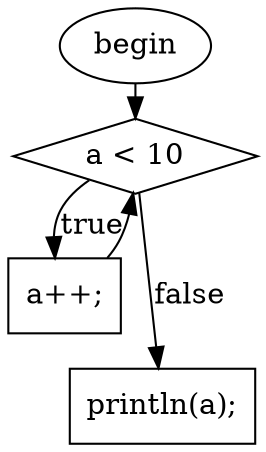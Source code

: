digraph G{
ranksep = 0.1;
nodesep = 0.1;
F0T0[ shape=ellipse, label="begin", style="filled", fillcolor="white"]
F40T64[ shape=diamond, label="a \< 10", style="filled", fillcolor="white"]
F59T62[ shape=box, label="a++;", style="filled", fillcolor="white"]
F66T76[ shape=box, label="println(a);", style="filled", fillcolor="white"]
F0T0 -> F40T64
F40T64 -> F59T62[label="true", minlen=1]
F59T62 -> F40T64
F40T64 -> F66T76[label="false", minlen=2]
}
